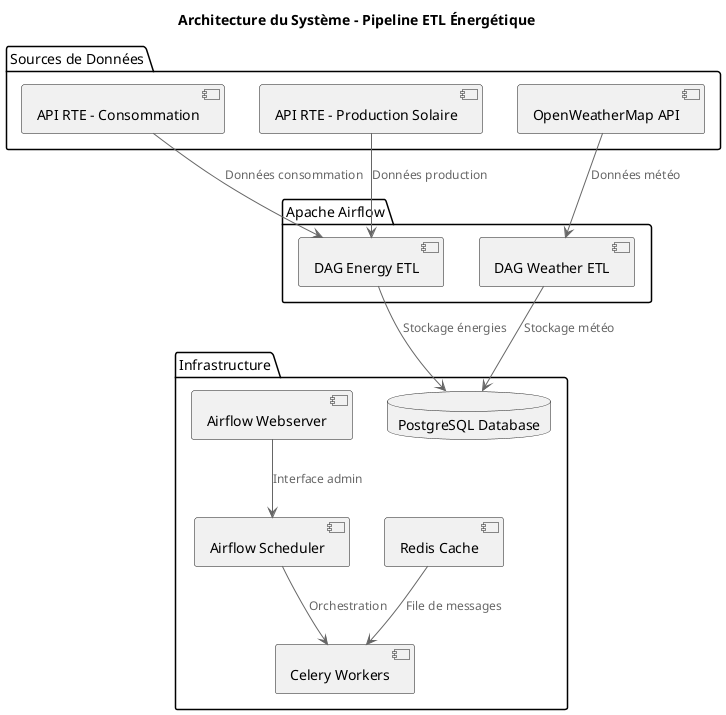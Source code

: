 @startuml
!include <C4/C4_Container>

title Architecture du Système - Pipeline ETL Énergétique

package "Sources de Données" {
    [API RTE - Consommation] as RTE_CONSO
    [API RTE - Production Solaire] as RTE_PROD
    [OpenWeatherMap API] as WEATHER_API
}

package "Apache Airflow" {
    [DAG Energy ETL] as DAG_ENERGY
    [DAG Weather ETL] as DAG_WEATHER
}

package "Infrastructure" {
    database "PostgreSQL Database" as POSTGRES
    [Redis Cache] as REDIS
    [Airflow Webserver] as WEBSERVER
    [Airflow Scheduler] as SCHEDULER
    [Celery Workers] as WORKERS
}

' Relations entre composants
RTE_CONSO --> DAG_ENERGY : "Données consommation"
RTE_PROD --> DAG_ENERGY : "Données production"
WEATHER_API --> DAG_WEATHER : "Données météo"

DAG_ENERGY --> POSTGRES : "Stockage énergies"
DAG_WEATHER --> POSTGRES : "Stockage météo"

REDIS --> WORKERS : "File de messages"
WEBSERVER --> SCHEDULER : "Interface admin"
SCHEDULER --> WORKERS : "Orchestration"

@enduml